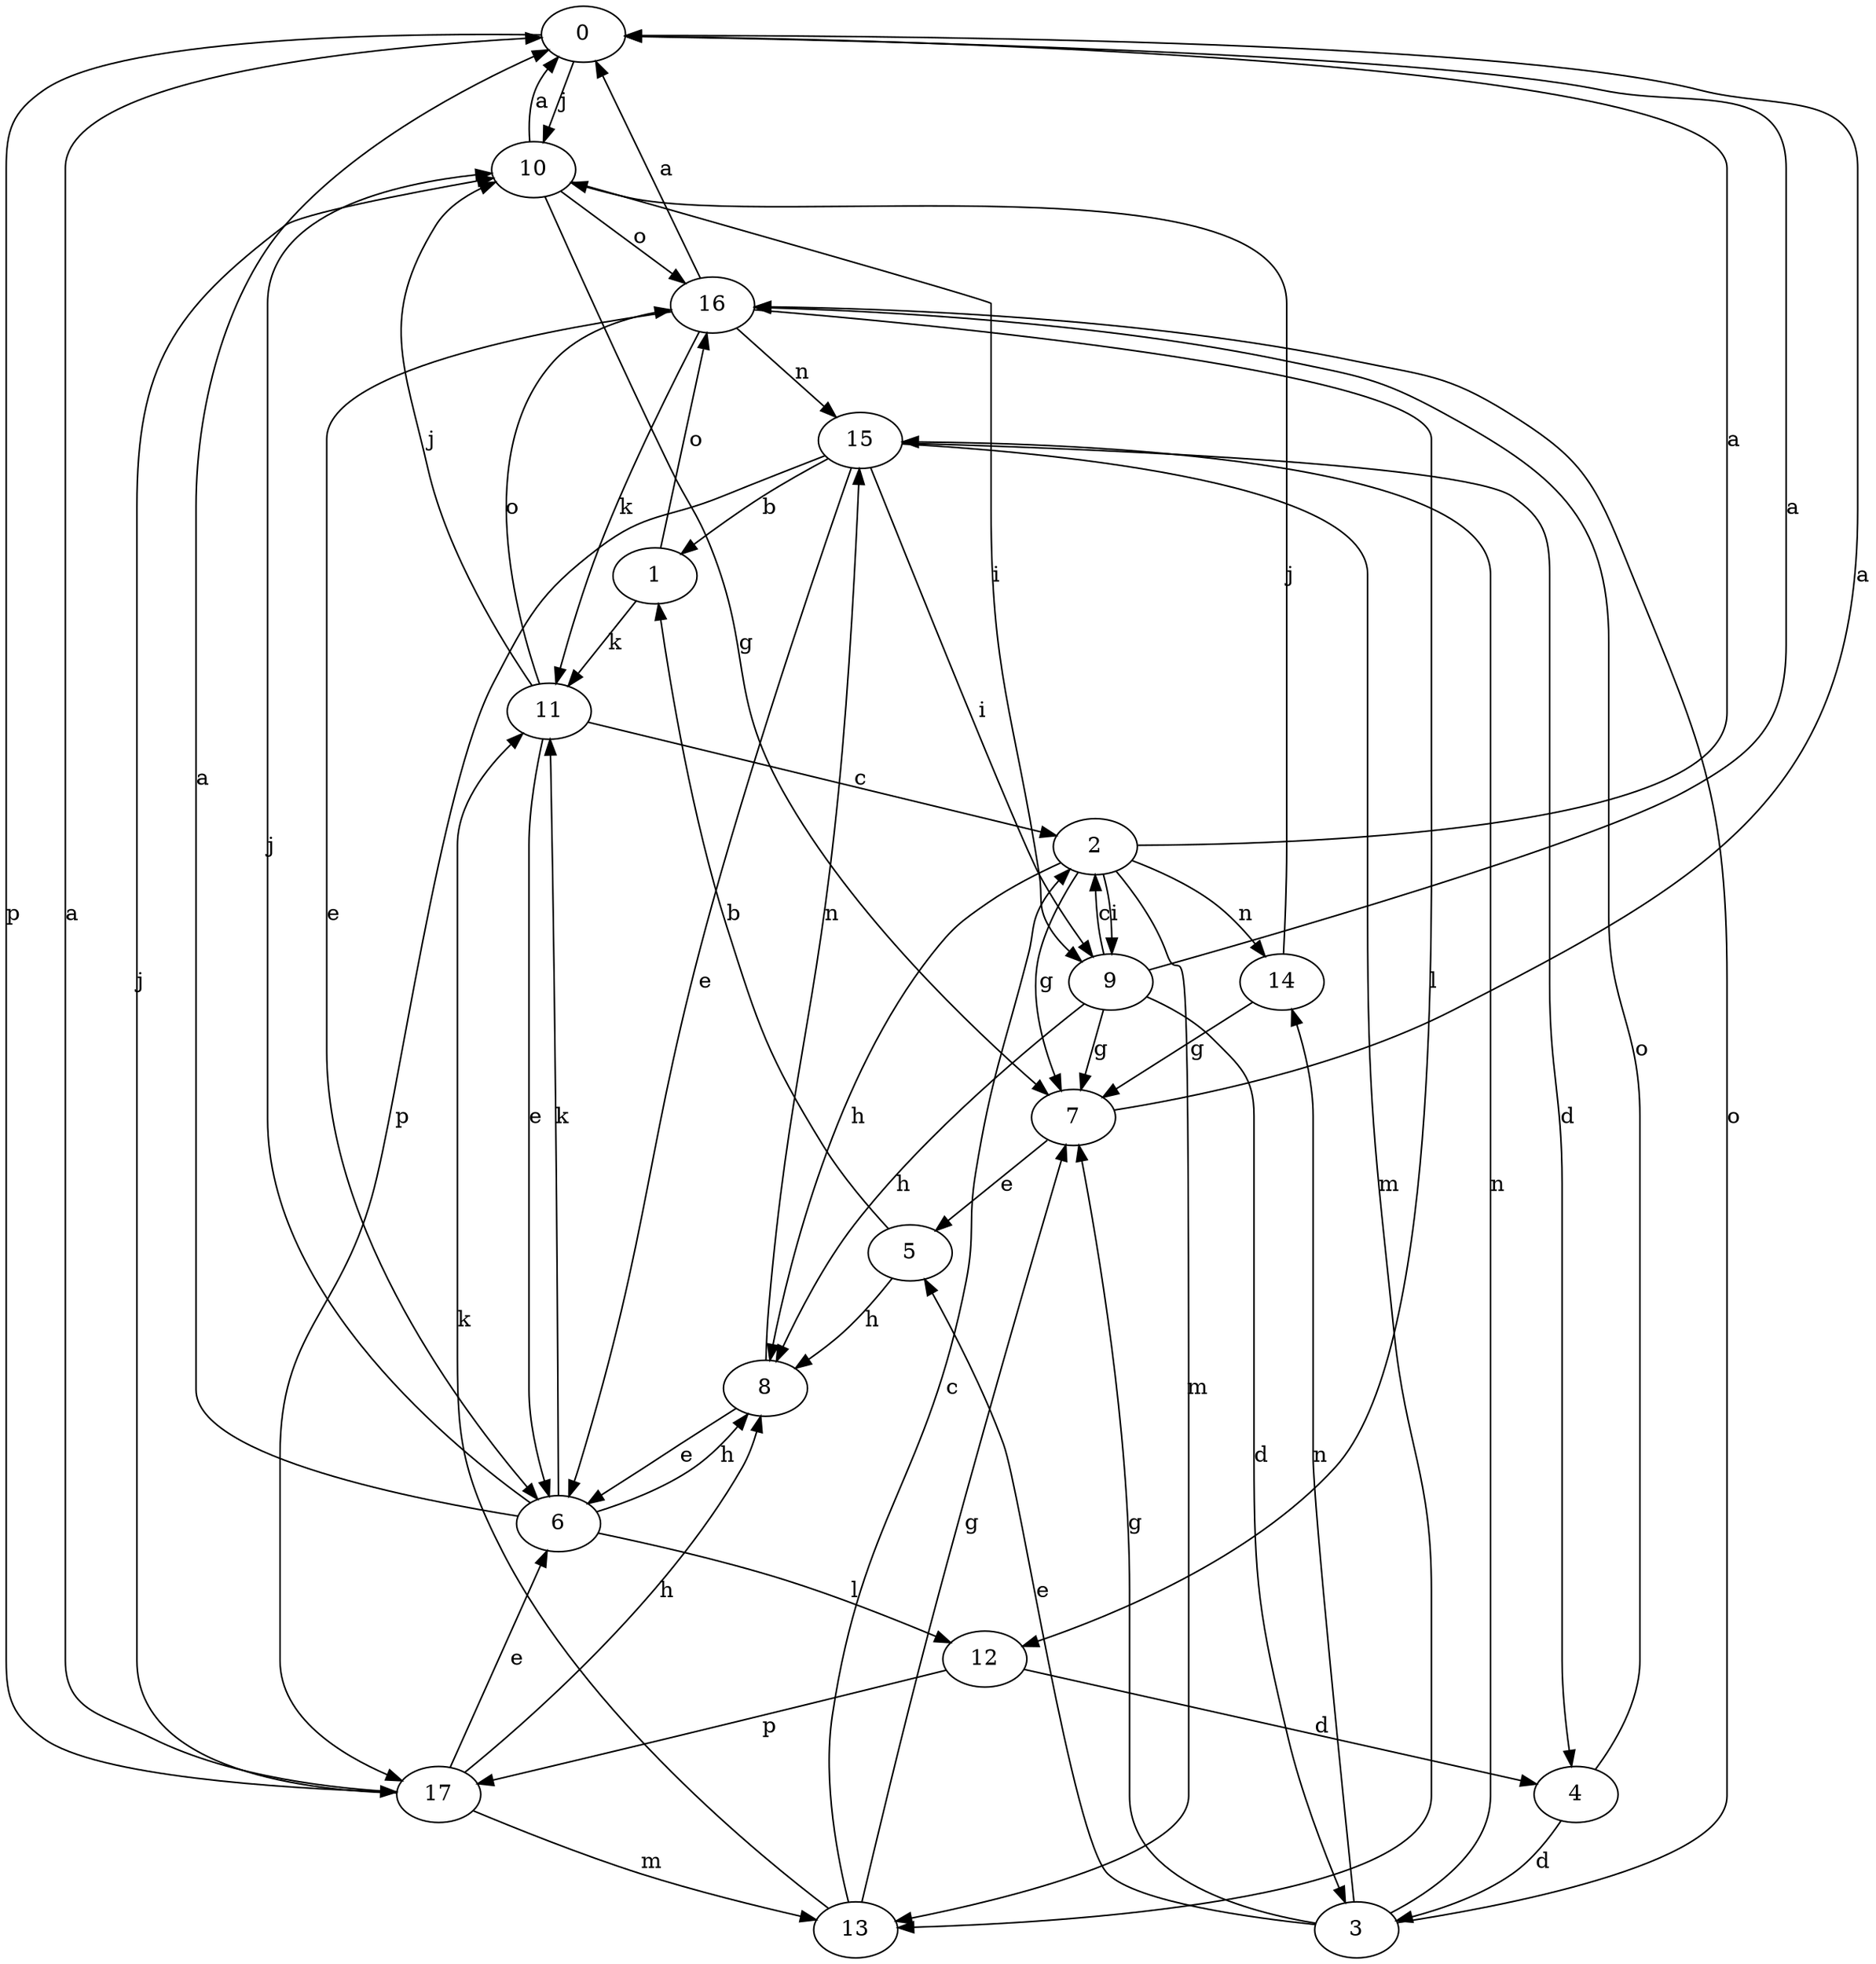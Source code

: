 strict digraph  {
0;
1;
2;
3;
4;
5;
6;
7;
8;
9;
10;
11;
12;
13;
14;
15;
16;
17;
0 -> 10  [label=j];
0 -> 17  [label=p];
1 -> 11  [label=k];
1 -> 16  [label=o];
2 -> 0  [label=a];
2 -> 7  [label=g];
2 -> 8  [label=h];
2 -> 9  [label=i];
2 -> 13  [label=m];
2 -> 14  [label=n];
3 -> 5  [label=e];
3 -> 7  [label=g];
3 -> 14  [label=n];
3 -> 15  [label=n];
3 -> 16  [label=o];
4 -> 3  [label=d];
4 -> 16  [label=o];
5 -> 1  [label=b];
5 -> 8  [label=h];
6 -> 0  [label=a];
6 -> 8  [label=h];
6 -> 10  [label=j];
6 -> 11  [label=k];
6 -> 12  [label=l];
7 -> 0  [label=a];
7 -> 5  [label=e];
8 -> 6  [label=e];
8 -> 15  [label=n];
9 -> 0  [label=a];
9 -> 2  [label=c];
9 -> 3  [label=d];
9 -> 7  [label=g];
9 -> 8  [label=h];
10 -> 0  [label=a];
10 -> 7  [label=g];
10 -> 9  [label=i];
10 -> 16  [label=o];
11 -> 2  [label=c];
11 -> 6  [label=e];
11 -> 10  [label=j];
11 -> 16  [label=o];
12 -> 4  [label=d];
12 -> 17  [label=p];
13 -> 2  [label=c];
13 -> 7  [label=g];
13 -> 11  [label=k];
14 -> 7  [label=g];
14 -> 10  [label=j];
15 -> 1  [label=b];
15 -> 4  [label=d];
15 -> 6  [label=e];
15 -> 9  [label=i];
15 -> 13  [label=m];
15 -> 17  [label=p];
16 -> 0  [label=a];
16 -> 6  [label=e];
16 -> 11  [label=k];
16 -> 12  [label=l];
16 -> 15  [label=n];
17 -> 0  [label=a];
17 -> 6  [label=e];
17 -> 8  [label=h];
17 -> 10  [label=j];
17 -> 13  [label=m];
}
